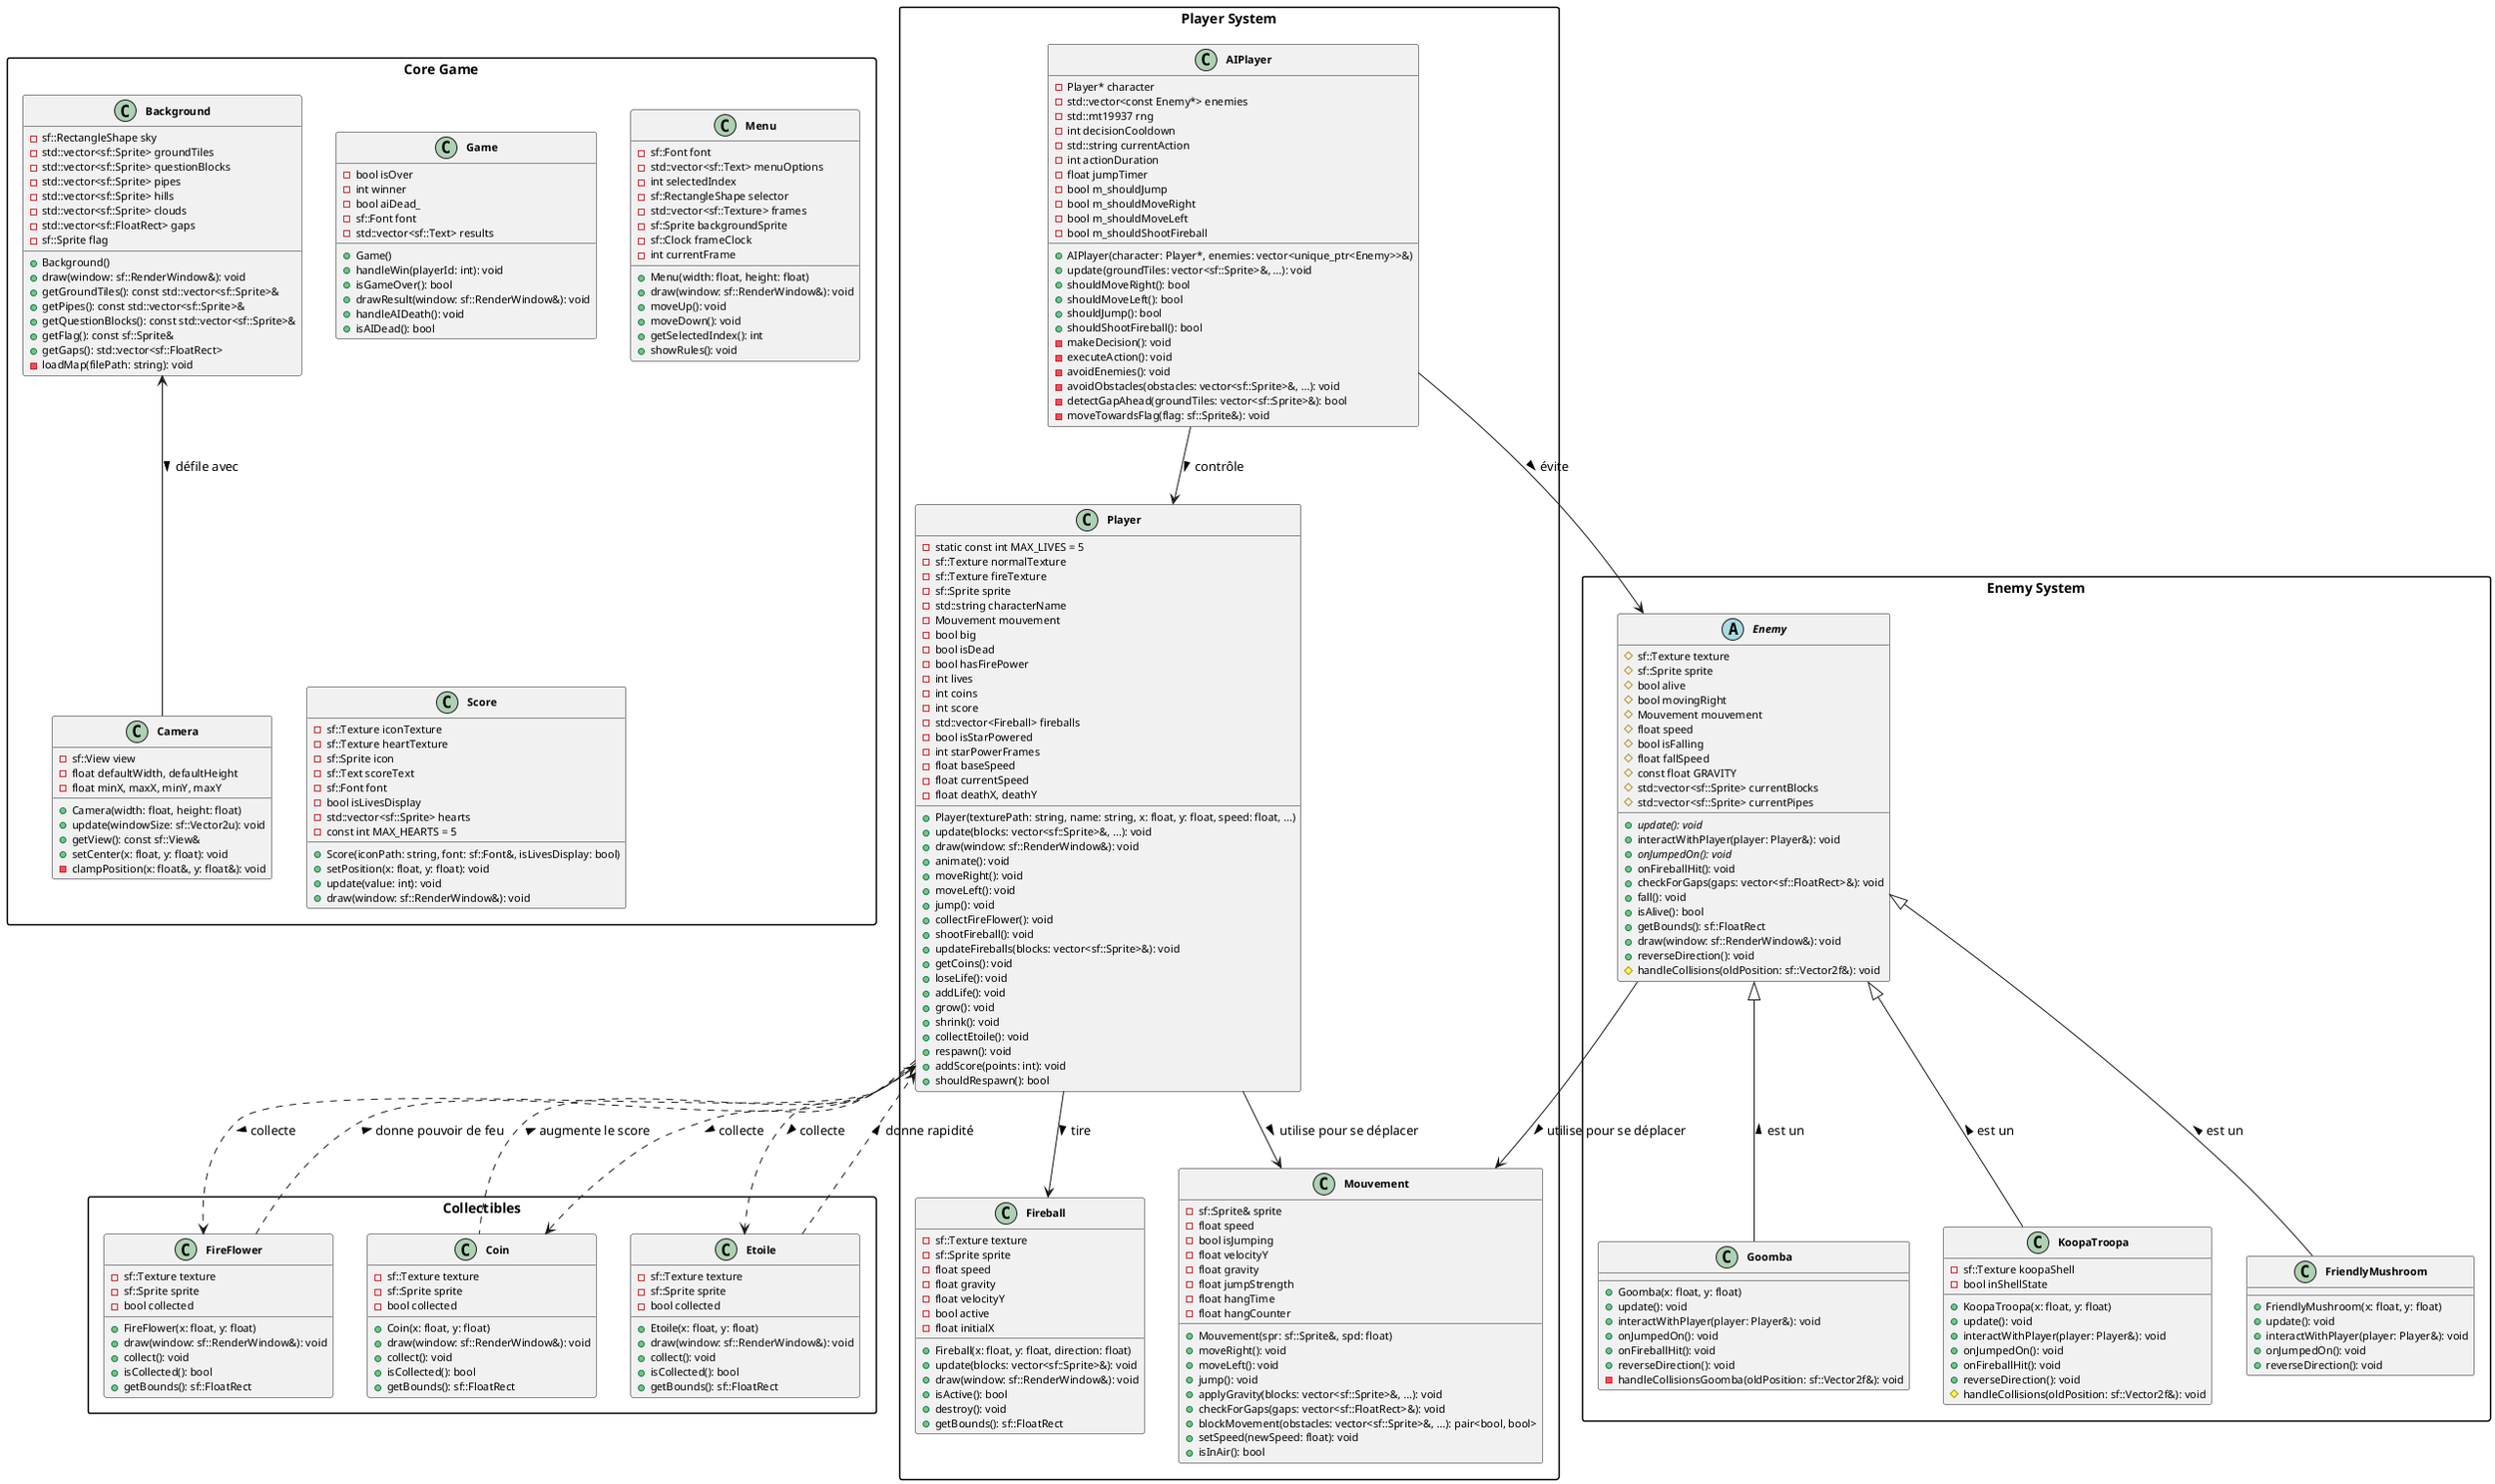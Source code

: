 @startuml Complete_Architecture

' Use better styling
skinparam classFontSize 12
skinparam classAttributeFontSize 11
skinparam classFontStyle bold
skinparam packageStyle rectangle
skinparam packageFontSize 14

package "Core Game" {
  class Game {
    - bool isOver
    - int winner
    - bool aiDead_
    - sf::Font font
    - std::vector<sf::Text> results
    
    + Game()
    + handleWin(playerId: int): void
    + isGameOver(): bool
    + drawResult(window: sf::RenderWindow&): void
    + handleAIDeath(): void
    + isAIDead(): bool
  }

  class Menu {
    - sf::Font font
    - std::vector<sf::Text> menuOptions
    - int selectedIndex
    - sf::RectangleShape selector
    - std::vector<sf::Texture> frames
    - sf::Sprite backgroundSprite
    - sf::Clock frameClock
    - int currentFrame
    
    + Menu(width: float, height: float)
    + draw(window: sf::RenderWindow&): void
    + moveUp(): void
    + moveDown(): void
    + getSelectedIndex(): int
    + showRules(): void
  }

  class Camera {
    - sf::View view
    - float defaultWidth, defaultHeight
    - float minX, maxX, minY, maxY
    
    + Camera(width: float, height: float)
    + update(windowSize: sf::Vector2u): void
    + getView(): const sf::View&
    + setCenter(x: float, y: float): void
    - clampPosition(x: float&, y: float&): void
  }

  class Background {
    - sf::RectangleShape sky
    - std::vector<sf::Sprite> groundTiles
    - std::vector<sf::Sprite> questionBlocks
    - std::vector<sf::Sprite> pipes
    - std::vector<sf::Sprite> hills
    - std::vector<sf::Sprite> clouds
    - std::vector<sf::FloatRect> gaps
    - sf::Sprite flag
    
    + Background()
    + draw(window: sf::RenderWindow&): void
    + getGroundTiles(): const std::vector<sf::Sprite>&
    + getPipes(): const std::vector<sf::Sprite>&
    + getQuestionBlocks(): const std::vector<sf::Sprite>&
    + getFlag(): const sf::Sprite&
    + getGaps(): std::vector<sf::FloatRect>
    - loadMap(filePath: string): void
  }

  class Score {
    - sf::Texture iconTexture
    - sf::Texture heartTexture
    - sf::Sprite icon
    - sf::Text scoreText
    - sf::Font font
    - bool isLivesDisplay
    - std::vector<sf::Sprite> hearts
    - const int MAX_HEARTS = 5
    
    + Score(iconPath: string, font: sf::Font&, isLivesDisplay: bool)
    + setPosition(x: float, y: float): void
    + update(value: int): void
    + draw(window: sf::RenderWindow&): void
  }
}

package "Player System" {
  class Player {
    - static const int MAX_LIVES = 5
    - sf::Texture normalTexture
    - sf::Texture fireTexture
    - sf::Sprite sprite
    - std::string characterName
    - Mouvement mouvement
    - bool big
    - bool isDead
    - bool hasFirePower
    - int lives
    - int coins
    - int score
    - std::vector<Fireball> fireballs
    - bool isStarPowered
    - int starPowerFrames
    - float baseSpeed
    - float currentSpeed
    - float deathX, deathY
    
    + Player(texturePath: string, name: string, x: float, y: float, speed: float, ...)
    + update(blocks: vector<sf::Sprite>&, ...): void
    + draw(window: sf::RenderWindow&): void
    + animate(): void
    + moveRight(): void
    + moveLeft(): void
    + jump(): void
    + collectFireFlower(): void
    + shootFireball(): void
    + updateFireballs(blocks: vector<sf::Sprite>&): void
    + getCoins(): void
    + loseLife(): void
    + addLife(): void
    + grow(): void
    + shrink(): void
    + collectEtoile(): void
    + respawn(): void
    + addScore(points: int): void
    + shouldRespawn(): bool
  }

  class Mouvement {
    - sf::Sprite& sprite
    - float speed
    - bool isJumping
    - float velocityY
    - float gravity
    - float jumpStrength
    - float hangTime
    - float hangCounter
    
    + Mouvement(spr: sf::Sprite&, spd: float)
    + moveRight(): void
    + moveLeft(): void
    + jump(): void
    + applyGravity(blocks: vector<sf::Sprite>&, ...): void
    + checkForGaps(gaps: vector<sf::FloatRect>&): void
    + blockMovement(obstacles: vector<sf::Sprite>&, ...): pair<bool, bool>
    + setSpeed(newSpeed: float): void
    + isInAir(): bool
  }

  class AIPlayer {
    - Player* character
    - std::vector<const Enemy*> enemies
    - std::mt19937 rng
    - int decisionCooldown
    - std::string currentAction
    - int actionDuration
    - float jumpTimer
    - bool m_shouldJump
    - bool m_shouldMoveRight
    - bool m_shouldMoveLeft
    - bool m_shouldShootFireball
    
    + AIPlayer(character: Player*, enemies: vector<unique_ptr<Enemy>>&)
    + update(groundTiles: vector<sf::Sprite>&, ...): void
    + shouldMoveRight(): bool
    + shouldMoveLeft(): bool
    + shouldJump(): bool
    + shouldShootFireball(): bool
    - makeDecision(): void
    - executeAction(): void
    - avoidEnemies(): void
    - avoidObstacles(obstacles: vector<sf::Sprite>&, ...): void
    - detectGapAhead(groundTiles: vector<sf::Sprite>&): bool
    - moveTowardsFlag(flag: sf::Sprite&): void
  }

  class Fireball {
    - sf::Texture texture
    - sf::Sprite sprite
    - float speed
    - float gravity
    - float velocityY
    - bool active
    - float initialX
    
    + Fireball(x: float, y: float, direction: float)
    + update(blocks: vector<sf::Sprite>&): void
    + draw(window: sf::RenderWindow&): void
    + isActive(): bool
    + destroy(): void
    + getBounds(): sf::FloatRect
  }
}

package "Enemy System" {
  abstract class Enemy {
    # sf::Texture texture
    # sf::Sprite sprite
    # bool alive
    # bool movingRight
    # Mouvement mouvement
    # float speed
    # bool isFalling
    # float fallSpeed
    # const float GRAVITY
    # std::vector<sf::Sprite> currentBlocks
    # std::vector<sf::Sprite> currentPipes
    
    + {abstract} update(): void
    + interactWithPlayer(player: Player&): void
    + {abstract} onJumpedOn(): void
    + onFireballHit(): void
    + checkForGaps(gaps: vector<sf::FloatRect>&): void
    + fall(): void
    + isAlive(): bool
    + getBounds(): sf::FloatRect
    + draw(window: sf::RenderWindow&): void
    + reverseDirection(): void
    # handleCollisions(oldPosition: sf::Vector2f&): void
  }

  class Goomba {
    + Goomba(x: float, y: float)
    + update(): void
    + interactWithPlayer(player: Player&): void
    + onJumpedOn(): void
    + onFireballHit(): void
    + reverseDirection(): void
    - handleCollisionsGoomba(oldPosition: sf::Vector2f&): void
  }

  class KoopaTroopa {
    - sf::Texture koopaShell
    - bool inShellState
    
    + KoopaTroopa(x: float, y: float)
    + update(): void
    + interactWithPlayer(player: Player&): void
    + onJumpedOn(): void
    + onFireballHit(): void
    + reverseDirection(): void
    # handleCollisions(oldPosition: sf::Vector2f&): void
  }

  class FriendlyMushroom {
    + FriendlyMushroom(x: float, y: float)
    + update(): void
    + interactWithPlayer(player: Player&): void
    + onJumpedOn(): void
    + reverseDirection(): void
  }
}

package "Collectibles" {
  class Coin {
    - sf::Texture texture
    - sf::Sprite sprite
    - bool collected
    
    + Coin(x: float, y: float)
    + draw(window: sf::RenderWindow&): void
    + collect(): void
    + isCollected(): bool
    + getBounds(): sf::FloatRect
  }

  class FireFlower {
    - sf::Texture texture
    - sf::Sprite sprite
    - bool collected
    
    + FireFlower(x: float, y: float)
    + draw(window: sf::RenderWindow&): void
    + collect(): void
    + isCollected(): bool
    + getBounds(): sf::FloatRect
  }

  class Etoile {
    - sf::Texture texture
    - sf::Sprite sprite
    - bool collected
    
    + Etoile(x: float, y: float)
    + draw(window: sf::RenderWindow&): void
    + collect(): void
    + isCollected(): bool
    + getBounds(): sf::FloatRect
  }
}

' Relationships with annotations
Player --> Mouvement : utilise pour se déplacer >
Player --> Fireball : tire >
Enemy --> Mouvement : utilise pour se déplacer >
Enemy <|-- Goomba : est un <
Enemy <|-- KoopaTroopa : est un <
Enemy <|-- FriendlyMushroom : est un <

AIPlayer --> Player : contrôle >
AIPlayer --> Enemy : évite >


Player ..> Coin : collecte >
Player <.. Coin : augmente le score <
Player ..> FireFlower : collecte >
Player ..> Etoile : collecte >
FireFlower ..> Player : donne pouvoir de feu >
Etoile ..> Player : donne rapidité >

Background <-- Camera : défile avec >

@enduml
